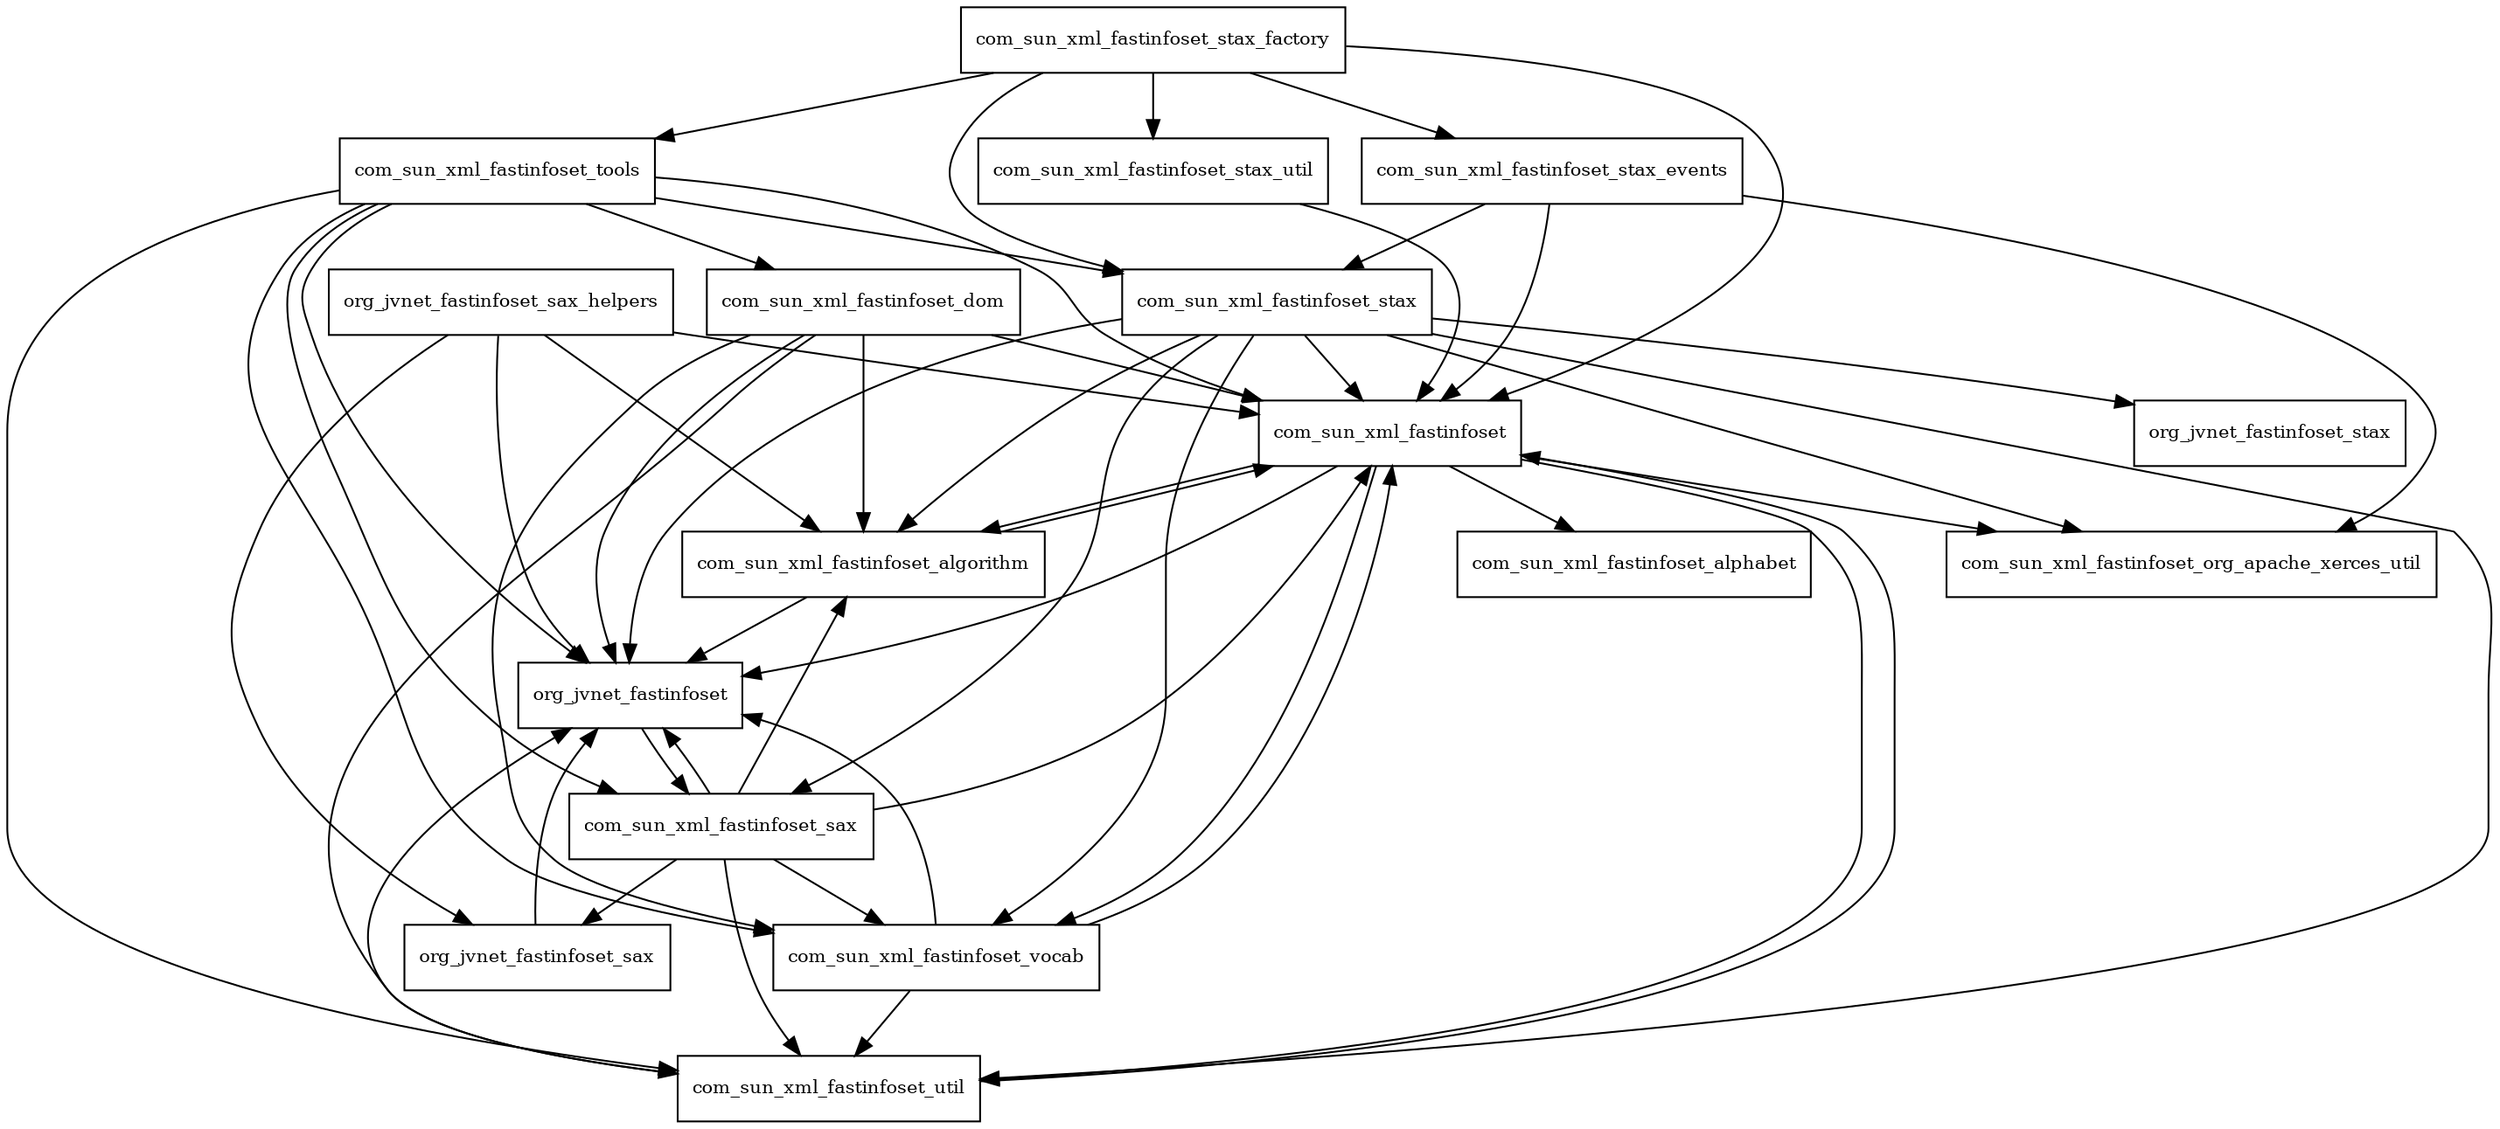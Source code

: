 digraph FastInfoset_1_2_12_package_dependencies {
  node [shape = box, fontsize=10.0];
  com_sun_xml_fastinfoset -> com_sun_xml_fastinfoset_algorithm;
  com_sun_xml_fastinfoset -> com_sun_xml_fastinfoset_alphabet;
  com_sun_xml_fastinfoset -> com_sun_xml_fastinfoset_org_apache_xerces_util;
  com_sun_xml_fastinfoset -> com_sun_xml_fastinfoset_util;
  com_sun_xml_fastinfoset -> com_sun_xml_fastinfoset_vocab;
  com_sun_xml_fastinfoset -> org_jvnet_fastinfoset;
  com_sun_xml_fastinfoset_algorithm -> com_sun_xml_fastinfoset;
  com_sun_xml_fastinfoset_algorithm -> org_jvnet_fastinfoset;
  com_sun_xml_fastinfoset_dom -> com_sun_xml_fastinfoset;
  com_sun_xml_fastinfoset_dom -> com_sun_xml_fastinfoset_algorithm;
  com_sun_xml_fastinfoset_dom -> com_sun_xml_fastinfoset_util;
  com_sun_xml_fastinfoset_dom -> com_sun_xml_fastinfoset_vocab;
  com_sun_xml_fastinfoset_dom -> org_jvnet_fastinfoset;
  com_sun_xml_fastinfoset_sax -> com_sun_xml_fastinfoset;
  com_sun_xml_fastinfoset_sax -> com_sun_xml_fastinfoset_algorithm;
  com_sun_xml_fastinfoset_sax -> com_sun_xml_fastinfoset_util;
  com_sun_xml_fastinfoset_sax -> com_sun_xml_fastinfoset_vocab;
  com_sun_xml_fastinfoset_sax -> org_jvnet_fastinfoset;
  com_sun_xml_fastinfoset_sax -> org_jvnet_fastinfoset_sax;
  com_sun_xml_fastinfoset_stax -> com_sun_xml_fastinfoset;
  com_sun_xml_fastinfoset_stax -> com_sun_xml_fastinfoset_algorithm;
  com_sun_xml_fastinfoset_stax -> com_sun_xml_fastinfoset_org_apache_xerces_util;
  com_sun_xml_fastinfoset_stax -> com_sun_xml_fastinfoset_sax;
  com_sun_xml_fastinfoset_stax -> com_sun_xml_fastinfoset_util;
  com_sun_xml_fastinfoset_stax -> com_sun_xml_fastinfoset_vocab;
  com_sun_xml_fastinfoset_stax -> org_jvnet_fastinfoset;
  com_sun_xml_fastinfoset_stax -> org_jvnet_fastinfoset_stax;
  com_sun_xml_fastinfoset_stax_events -> com_sun_xml_fastinfoset;
  com_sun_xml_fastinfoset_stax_events -> com_sun_xml_fastinfoset_org_apache_xerces_util;
  com_sun_xml_fastinfoset_stax_events -> com_sun_xml_fastinfoset_stax;
  com_sun_xml_fastinfoset_stax_factory -> com_sun_xml_fastinfoset;
  com_sun_xml_fastinfoset_stax_factory -> com_sun_xml_fastinfoset_stax;
  com_sun_xml_fastinfoset_stax_factory -> com_sun_xml_fastinfoset_stax_events;
  com_sun_xml_fastinfoset_stax_factory -> com_sun_xml_fastinfoset_stax_util;
  com_sun_xml_fastinfoset_stax_factory -> com_sun_xml_fastinfoset_tools;
  com_sun_xml_fastinfoset_stax_util -> com_sun_xml_fastinfoset;
  com_sun_xml_fastinfoset_tools -> com_sun_xml_fastinfoset;
  com_sun_xml_fastinfoset_tools -> com_sun_xml_fastinfoset_dom;
  com_sun_xml_fastinfoset_tools -> com_sun_xml_fastinfoset_sax;
  com_sun_xml_fastinfoset_tools -> com_sun_xml_fastinfoset_stax;
  com_sun_xml_fastinfoset_tools -> com_sun_xml_fastinfoset_util;
  com_sun_xml_fastinfoset_tools -> com_sun_xml_fastinfoset_vocab;
  com_sun_xml_fastinfoset_tools -> org_jvnet_fastinfoset;
  com_sun_xml_fastinfoset_util -> com_sun_xml_fastinfoset;
  com_sun_xml_fastinfoset_util -> org_jvnet_fastinfoset;
  com_sun_xml_fastinfoset_vocab -> com_sun_xml_fastinfoset;
  com_sun_xml_fastinfoset_vocab -> com_sun_xml_fastinfoset_util;
  com_sun_xml_fastinfoset_vocab -> org_jvnet_fastinfoset;
  org_jvnet_fastinfoset -> com_sun_xml_fastinfoset_sax;
  org_jvnet_fastinfoset_sax -> org_jvnet_fastinfoset;
  org_jvnet_fastinfoset_sax_helpers -> com_sun_xml_fastinfoset;
  org_jvnet_fastinfoset_sax_helpers -> com_sun_xml_fastinfoset_algorithm;
  org_jvnet_fastinfoset_sax_helpers -> org_jvnet_fastinfoset;
  org_jvnet_fastinfoset_sax_helpers -> org_jvnet_fastinfoset_sax;
}
